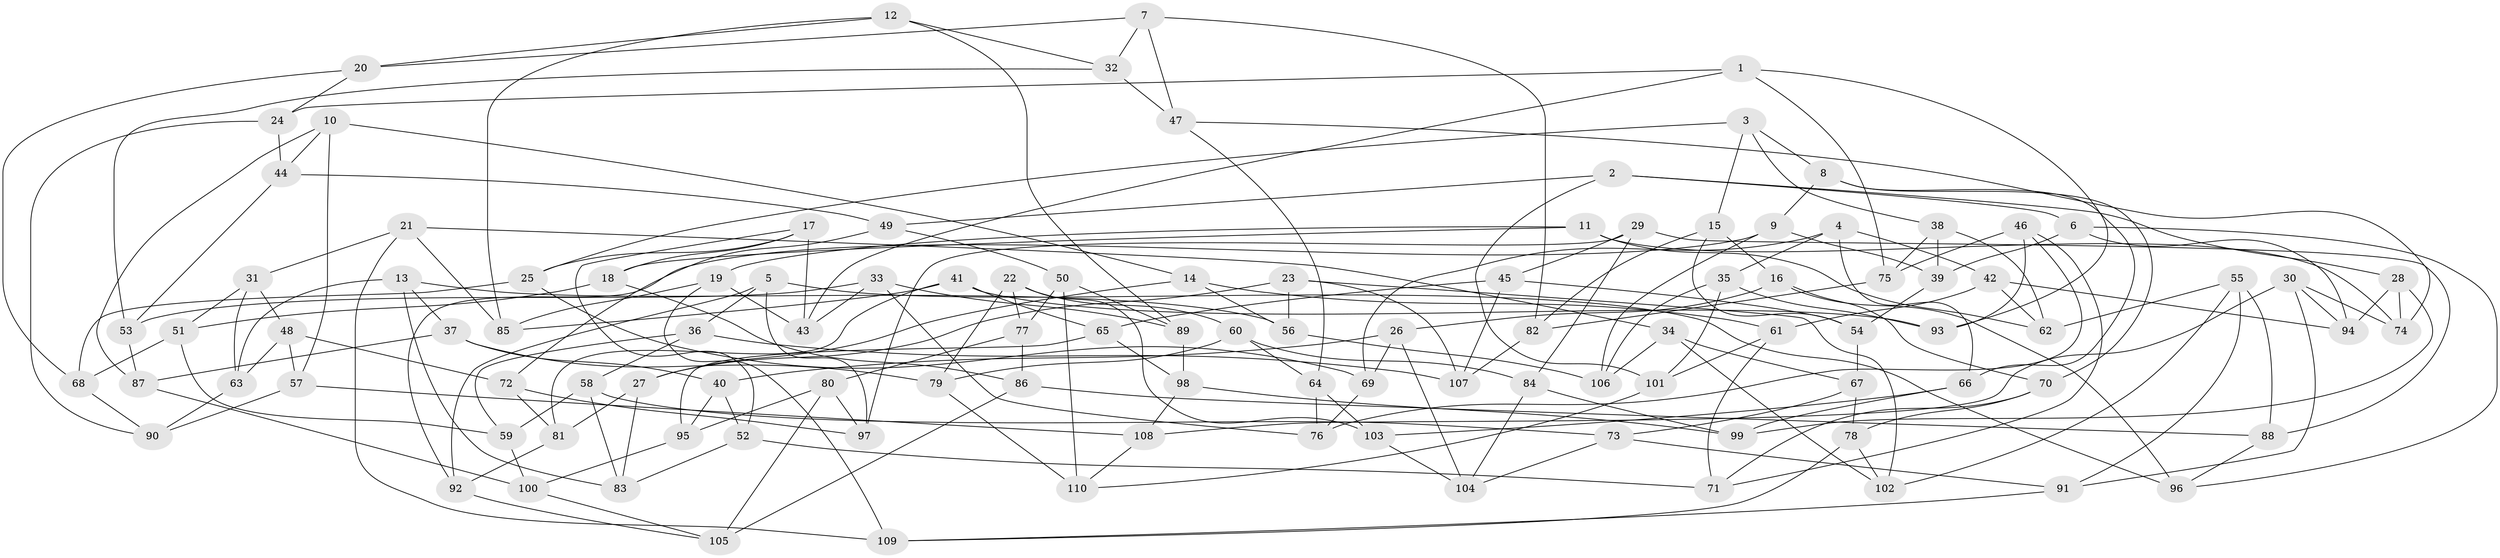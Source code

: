 // coarse degree distribution, {4: 0.18181818181818182, 6: 0.41818181818181815, 5: 0.23636363636363636, 3: 0.05454545454545454, 7: 0.07272727272727272, 8: 0.03636363636363636}
// Generated by graph-tools (version 1.1) at 2025/38/03/04/25 23:38:18]
// undirected, 110 vertices, 220 edges
graph export_dot {
  node [color=gray90,style=filled];
  1;
  2;
  3;
  4;
  5;
  6;
  7;
  8;
  9;
  10;
  11;
  12;
  13;
  14;
  15;
  16;
  17;
  18;
  19;
  20;
  21;
  22;
  23;
  24;
  25;
  26;
  27;
  28;
  29;
  30;
  31;
  32;
  33;
  34;
  35;
  36;
  37;
  38;
  39;
  40;
  41;
  42;
  43;
  44;
  45;
  46;
  47;
  48;
  49;
  50;
  51;
  52;
  53;
  54;
  55;
  56;
  57;
  58;
  59;
  60;
  61;
  62;
  63;
  64;
  65;
  66;
  67;
  68;
  69;
  70;
  71;
  72;
  73;
  74;
  75;
  76;
  77;
  78;
  79;
  80;
  81;
  82;
  83;
  84;
  85;
  86;
  87;
  88;
  89;
  90;
  91;
  92;
  93;
  94;
  95;
  96;
  97;
  98;
  99;
  100;
  101;
  102;
  103;
  104;
  105;
  106;
  107;
  108;
  109;
  110;
  1 -- 75;
  1 -- 93;
  1 -- 24;
  1 -- 43;
  2 -- 101;
  2 -- 6;
  2 -- 49;
  2 -- 28;
  3 -- 8;
  3 -- 38;
  3 -- 15;
  3 -- 25;
  4 -- 35;
  4 -- 66;
  4 -- 69;
  4 -- 42;
  5 -- 97;
  5 -- 92;
  5 -- 36;
  5 -- 96;
  6 -- 39;
  6 -- 94;
  6 -- 96;
  7 -- 32;
  7 -- 82;
  7 -- 20;
  7 -- 47;
  8 -- 9;
  8 -- 66;
  8 -- 70;
  9 -- 106;
  9 -- 39;
  9 -- 92;
  10 -- 14;
  10 -- 44;
  10 -- 87;
  10 -- 57;
  11 -- 74;
  11 -- 18;
  11 -- 62;
  11 -- 19;
  12 -- 85;
  12 -- 20;
  12 -- 32;
  12 -- 89;
  13 -- 83;
  13 -- 63;
  13 -- 56;
  13 -- 37;
  14 -- 56;
  14 -- 61;
  14 -- 27;
  15 -- 82;
  15 -- 16;
  15 -- 54;
  16 -- 70;
  16 -- 26;
  16 -- 96;
  17 -- 43;
  17 -- 18;
  17 -- 52;
  17 -- 25;
  18 -- 51;
  18 -- 86;
  19 -- 85;
  19 -- 43;
  19 -- 109;
  20 -- 24;
  20 -- 68;
  21 -- 34;
  21 -- 85;
  21 -- 109;
  21 -- 31;
  22 -- 77;
  22 -- 60;
  22 -- 103;
  22 -- 79;
  23 -- 107;
  23 -- 56;
  23 -- 102;
  23 -- 27;
  24 -- 90;
  24 -- 44;
  25 -- 69;
  25 -- 68;
  26 -- 104;
  26 -- 69;
  26 -- 40;
  27 -- 83;
  27 -- 81;
  28 -- 99;
  28 -- 94;
  28 -- 74;
  29 -- 45;
  29 -- 84;
  29 -- 97;
  29 -- 88;
  30 -- 74;
  30 -- 108;
  30 -- 94;
  30 -- 91;
  31 -- 48;
  31 -- 51;
  31 -- 63;
  32 -- 53;
  32 -- 47;
  33 -- 53;
  33 -- 43;
  33 -- 89;
  33 -- 76;
  34 -- 67;
  34 -- 102;
  34 -- 106;
  35 -- 93;
  35 -- 101;
  35 -- 106;
  36 -- 58;
  36 -- 59;
  36 -- 107;
  37 -- 87;
  37 -- 40;
  37 -- 79;
  38 -- 62;
  38 -- 39;
  38 -- 75;
  39 -- 54;
  40 -- 52;
  40 -- 95;
  41 -- 81;
  41 -- 93;
  41 -- 85;
  41 -- 65;
  42 -- 94;
  42 -- 61;
  42 -- 62;
  44 -- 49;
  44 -- 53;
  45 -- 107;
  45 -- 65;
  45 -- 54;
  46 -- 75;
  46 -- 76;
  46 -- 71;
  46 -- 93;
  47 -- 74;
  47 -- 64;
  48 -- 63;
  48 -- 57;
  48 -- 72;
  49 -- 50;
  49 -- 72;
  50 -- 110;
  50 -- 77;
  50 -- 89;
  51 -- 59;
  51 -- 68;
  52 -- 71;
  52 -- 83;
  53 -- 87;
  54 -- 67;
  55 -- 102;
  55 -- 88;
  55 -- 62;
  55 -- 91;
  56 -- 106;
  57 -- 108;
  57 -- 90;
  58 -- 59;
  58 -- 73;
  58 -- 83;
  59 -- 100;
  60 -- 84;
  60 -- 79;
  60 -- 64;
  61 -- 101;
  61 -- 71;
  63 -- 90;
  64 -- 103;
  64 -- 76;
  65 -- 95;
  65 -- 98;
  66 -- 103;
  66 -- 99;
  67 -- 73;
  67 -- 78;
  68 -- 90;
  69 -- 76;
  70 -- 78;
  70 -- 71;
  72 -- 97;
  72 -- 81;
  73 -- 91;
  73 -- 104;
  75 -- 82;
  77 -- 80;
  77 -- 86;
  78 -- 109;
  78 -- 102;
  79 -- 110;
  80 -- 95;
  80 -- 97;
  80 -- 105;
  81 -- 92;
  82 -- 107;
  84 -- 104;
  84 -- 99;
  86 -- 105;
  86 -- 88;
  87 -- 100;
  88 -- 96;
  89 -- 98;
  91 -- 109;
  92 -- 105;
  95 -- 100;
  98 -- 108;
  98 -- 99;
  100 -- 105;
  101 -- 110;
  103 -- 104;
  108 -- 110;
}
